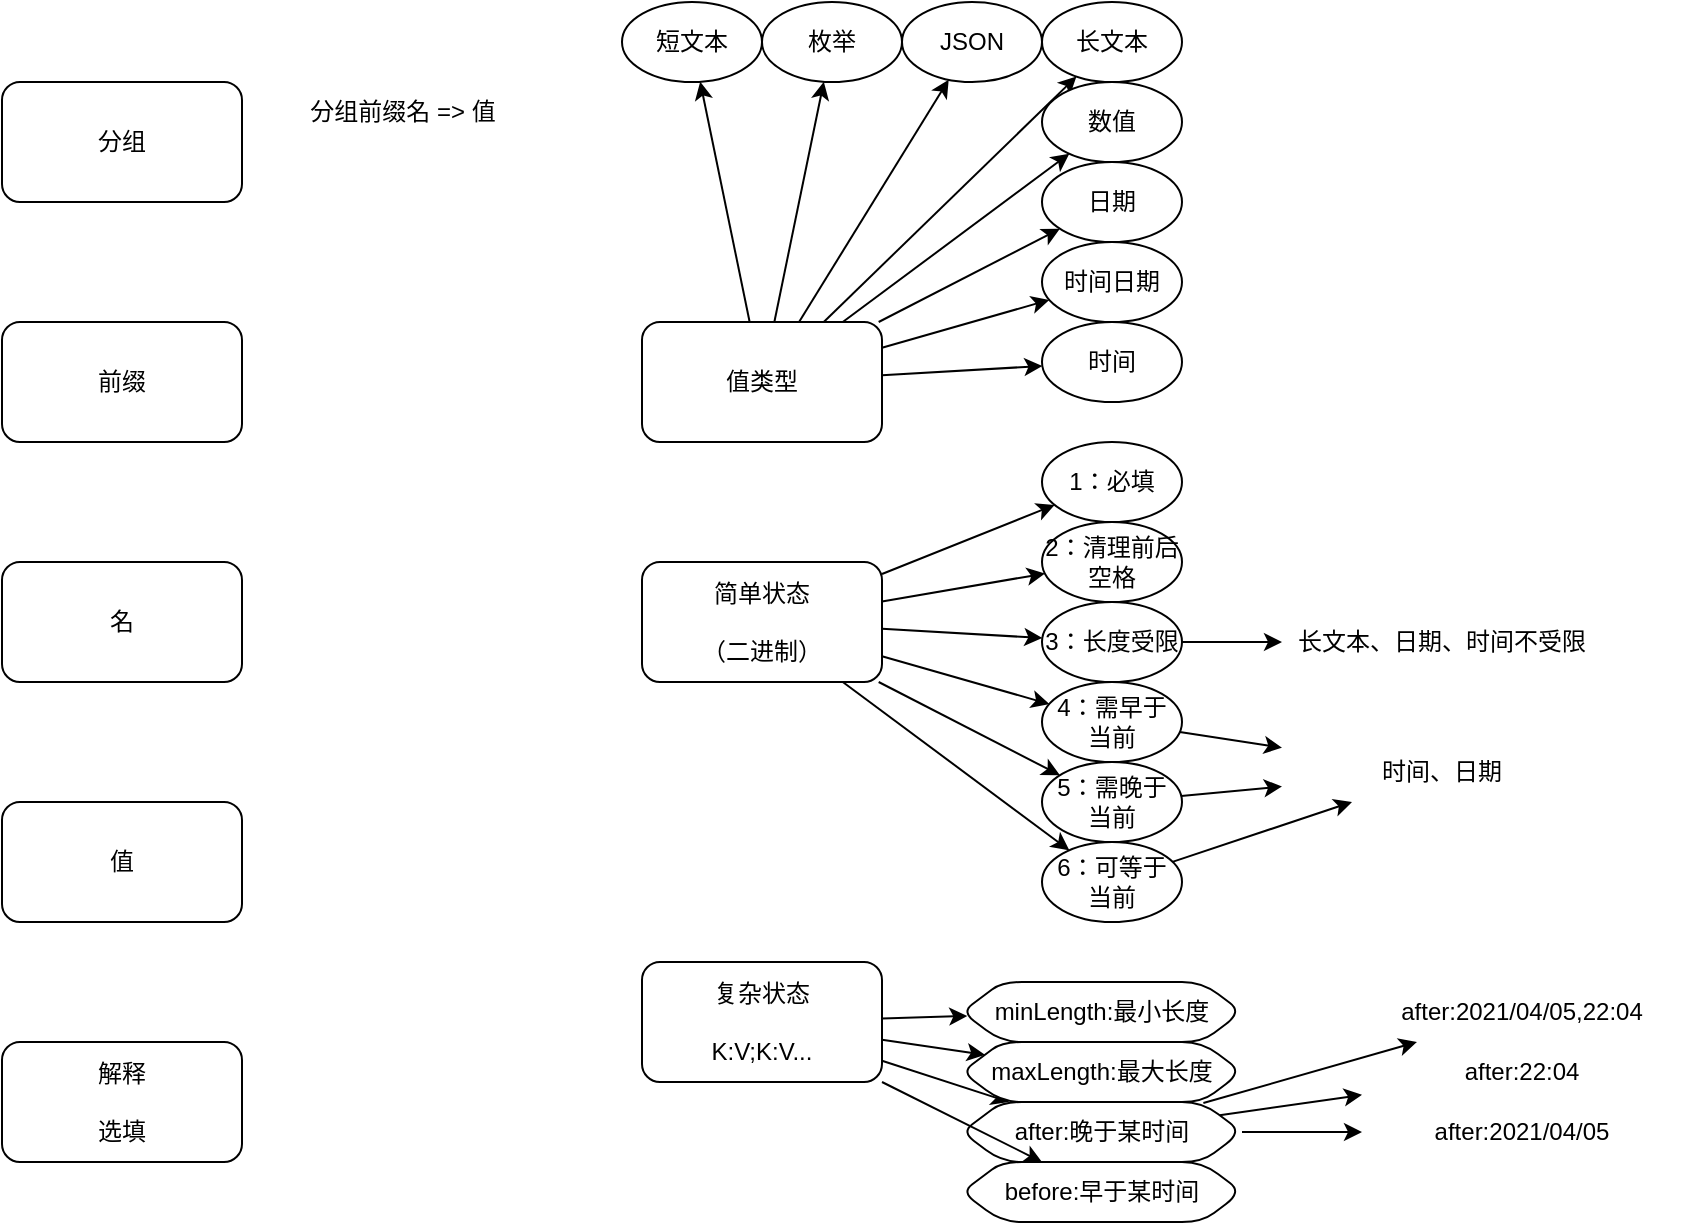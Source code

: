 <mxfile version="20.0.4" type="github">
  <diagram id="iMI9avvByJYGrVJphxww" name="配置表">
    <mxGraphModel dx="1390" dy="762" grid="1" gridSize="10" guides="1" tooltips="1" connect="1" arrows="1" fold="1" page="1" pageScale="1" pageWidth="827" pageHeight="1169" math="0" shadow="0">
      <root>
        <mxCell id="0" />
        <mxCell id="1" parent="0" />
        <mxCell id="czFrzgMa1SwxG-ueNA2U-9" style="rounded=1;orthogonalLoop=1;jettySize=auto;html=1;" edge="1" parent="1" source="czFrzgMa1SwxG-ueNA2U-1" target="czFrzgMa1SwxG-ueNA2U-8">
          <mxGeometry relative="1" as="geometry" />
        </mxCell>
        <mxCell id="czFrzgMa1SwxG-ueNA2U-11" style="rounded=1;orthogonalLoop=1;jettySize=auto;html=1;" edge="1" parent="1" source="czFrzgMa1SwxG-ueNA2U-1" target="czFrzgMa1SwxG-ueNA2U-10">
          <mxGeometry relative="1" as="geometry" />
        </mxCell>
        <mxCell id="czFrzgMa1SwxG-ueNA2U-13" style="rounded=1;orthogonalLoop=1;jettySize=auto;html=1;" edge="1" parent="1" source="czFrzgMa1SwxG-ueNA2U-1" target="czFrzgMa1SwxG-ueNA2U-12">
          <mxGeometry relative="1" as="geometry" />
        </mxCell>
        <mxCell id="czFrzgMa1SwxG-ueNA2U-15" style="rounded=1;orthogonalLoop=1;jettySize=auto;html=1;" edge="1" parent="1" source="czFrzgMa1SwxG-ueNA2U-1" target="czFrzgMa1SwxG-ueNA2U-14">
          <mxGeometry relative="1" as="geometry" />
        </mxCell>
        <mxCell id="czFrzgMa1SwxG-ueNA2U-17" style="rounded=1;orthogonalLoop=1;jettySize=auto;html=1;" edge="1" parent="1" source="czFrzgMa1SwxG-ueNA2U-1" target="czFrzgMa1SwxG-ueNA2U-16">
          <mxGeometry relative="1" as="geometry" />
        </mxCell>
        <mxCell id="czFrzgMa1SwxG-ueNA2U-20" style="rounded=1;orthogonalLoop=1;jettySize=auto;html=1;" edge="1" parent="1" source="czFrzgMa1SwxG-ueNA2U-1" target="czFrzgMa1SwxG-ueNA2U-18">
          <mxGeometry relative="1" as="geometry" />
        </mxCell>
        <mxCell id="czFrzgMa1SwxG-ueNA2U-23" style="edgeStyle=none;rounded=1;orthogonalLoop=1;jettySize=auto;html=1;elbow=vertical;" edge="1" parent="1" source="czFrzgMa1SwxG-ueNA2U-1" target="czFrzgMa1SwxG-ueNA2U-21">
          <mxGeometry relative="1" as="geometry" />
        </mxCell>
        <mxCell id="czFrzgMa1SwxG-ueNA2U-25" style="edgeStyle=none;rounded=1;orthogonalLoop=1;jettySize=auto;html=1;elbow=vertical;" edge="1" parent="1" source="czFrzgMa1SwxG-ueNA2U-1" target="czFrzgMa1SwxG-ueNA2U-24">
          <mxGeometry relative="1" as="geometry" />
        </mxCell>
        <mxCell id="czFrzgMa1SwxG-ueNA2U-1" value="值类型" style="rounded=1;whiteSpace=wrap;html=1;" vertex="1" parent="1">
          <mxGeometry x="360" y="160" width="120" height="60" as="geometry" />
        </mxCell>
        <mxCell id="czFrzgMa1SwxG-ueNA2U-2" value="分组" style="rounded=1;whiteSpace=wrap;html=1;" vertex="1" parent="1">
          <mxGeometry x="40" y="40" width="120" height="60" as="geometry" />
        </mxCell>
        <mxCell id="czFrzgMa1SwxG-ueNA2U-3" value="前缀" style="rounded=1;whiteSpace=wrap;html=1;" vertex="1" parent="1">
          <mxGeometry x="40" y="160" width="120" height="60" as="geometry" />
        </mxCell>
        <mxCell id="czFrzgMa1SwxG-ueNA2U-4" value="名" style="rounded=1;whiteSpace=wrap;html=1;" vertex="1" parent="1">
          <mxGeometry x="40" y="280" width="120" height="60" as="geometry" />
        </mxCell>
        <mxCell id="czFrzgMa1SwxG-ueNA2U-5" value="值" style="rounded=1;whiteSpace=wrap;html=1;" vertex="1" parent="1">
          <mxGeometry x="40" y="400" width="120" height="60" as="geometry" />
        </mxCell>
        <mxCell id="czFrzgMa1SwxG-ueNA2U-27" style="edgeStyle=none;rounded=1;orthogonalLoop=1;jettySize=auto;html=1;elbow=vertical;" edge="1" parent="1" source="czFrzgMa1SwxG-ueNA2U-6" target="czFrzgMa1SwxG-ueNA2U-26">
          <mxGeometry relative="1" as="geometry" />
        </mxCell>
        <mxCell id="czFrzgMa1SwxG-ueNA2U-29" style="edgeStyle=none;rounded=1;orthogonalLoop=1;jettySize=auto;html=1;elbow=vertical;" edge="1" parent="1" source="czFrzgMa1SwxG-ueNA2U-6" target="czFrzgMa1SwxG-ueNA2U-28">
          <mxGeometry relative="1" as="geometry" />
        </mxCell>
        <mxCell id="czFrzgMa1SwxG-ueNA2U-39" style="edgeStyle=none;rounded=1;orthogonalLoop=1;jettySize=auto;html=1;elbow=vertical;" edge="1" parent="1" source="czFrzgMa1SwxG-ueNA2U-6" target="czFrzgMa1SwxG-ueNA2U-38">
          <mxGeometry relative="1" as="geometry" />
        </mxCell>
        <mxCell id="czFrzgMa1SwxG-ueNA2U-51" style="edgeStyle=none;rounded=1;orthogonalLoop=1;jettySize=auto;html=1;elbow=vertical;" edge="1" parent="1" source="czFrzgMa1SwxG-ueNA2U-6" target="czFrzgMa1SwxG-ueNA2U-50">
          <mxGeometry relative="1" as="geometry" />
        </mxCell>
        <mxCell id="czFrzgMa1SwxG-ueNA2U-58" style="edgeStyle=none;rounded=1;orthogonalLoop=1;jettySize=auto;html=1;elbow=vertical;" edge="1" parent="1" source="czFrzgMa1SwxG-ueNA2U-6" target="czFrzgMa1SwxG-ueNA2U-56">
          <mxGeometry relative="1" as="geometry" />
        </mxCell>
        <mxCell id="czFrzgMa1SwxG-ueNA2U-71" style="edgeStyle=none;shape=connector;rounded=1;orthogonalLoop=1;jettySize=auto;html=1;labelBackgroundColor=default;fontFamily=Helvetica;fontSize=11;fontColor=default;endArrow=classic;strokeColor=default;elbow=vertical;" edge="1" parent="1" source="czFrzgMa1SwxG-ueNA2U-6" target="czFrzgMa1SwxG-ueNA2U-69">
          <mxGeometry relative="1" as="geometry" />
        </mxCell>
        <mxCell id="czFrzgMa1SwxG-ueNA2U-6" value="简单状态&lt;br&gt;&lt;br&gt;（二进制）" style="rounded=1;whiteSpace=wrap;html=1;" vertex="1" parent="1">
          <mxGeometry x="360" y="280" width="120" height="60" as="geometry" />
        </mxCell>
        <mxCell id="czFrzgMa1SwxG-ueNA2U-8" value="短文本" style="ellipse;whiteSpace=wrap;html=1;rounded=1;" vertex="1" parent="1">
          <mxGeometry x="350" width="70" height="40" as="geometry" />
        </mxCell>
        <mxCell id="czFrzgMa1SwxG-ueNA2U-10" value="长文本" style="ellipse;whiteSpace=wrap;html=1;rounded=1;" vertex="1" parent="1">
          <mxGeometry x="560" width="70" height="40" as="geometry" />
        </mxCell>
        <mxCell id="czFrzgMa1SwxG-ueNA2U-12" value="数值" style="ellipse;whiteSpace=wrap;html=1;rounded=1;" vertex="1" parent="1">
          <mxGeometry x="560" y="40" width="70" height="40" as="geometry" />
        </mxCell>
        <mxCell id="czFrzgMa1SwxG-ueNA2U-14" value="日期" style="ellipse;whiteSpace=wrap;html=1;rounded=1;" vertex="1" parent="1">
          <mxGeometry x="560" y="80" width="70" height="40" as="geometry" />
        </mxCell>
        <mxCell id="czFrzgMa1SwxG-ueNA2U-16" value="时间日期" style="ellipse;whiteSpace=wrap;html=1;rounded=1;" vertex="1" parent="1">
          <mxGeometry x="560" y="120" width="70" height="40" as="geometry" />
        </mxCell>
        <mxCell id="czFrzgMa1SwxG-ueNA2U-18" value="时间" style="ellipse;whiteSpace=wrap;html=1;rounded=1;" vertex="1" parent="1">
          <mxGeometry x="560" y="160" width="70" height="40" as="geometry" />
        </mxCell>
        <mxCell id="czFrzgMa1SwxG-ueNA2U-21" value="枚举" style="ellipse;whiteSpace=wrap;html=1;rounded=1;" vertex="1" parent="1">
          <mxGeometry x="420" width="70" height="40" as="geometry" />
        </mxCell>
        <mxCell id="czFrzgMa1SwxG-ueNA2U-24" value="JSON" style="ellipse;whiteSpace=wrap;html=1;rounded=1;" vertex="1" parent="1">
          <mxGeometry x="490" width="70" height="40" as="geometry" />
        </mxCell>
        <mxCell id="czFrzgMa1SwxG-ueNA2U-26" value="1：必填" style="ellipse;whiteSpace=wrap;html=1;rounded=1;" vertex="1" parent="1">
          <mxGeometry x="560" y="220" width="70" height="40" as="geometry" />
        </mxCell>
        <mxCell id="czFrzgMa1SwxG-ueNA2U-28" value="2：清理前后空格" style="ellipse;whiteSpace=wrap;html=1;rounded=1;" vertex="1" parent="1">
          <mxGeometry x="560" y="260" width="70" height="40" as="geometry" />
        </mxCell>
        <mxCell id="czFrzgMa1SwxG-ueNA2U-33" value="分组前缀名 =&amp;gt; 值" style="text;html=1;align=center;verticalAlign=middle;resizable=0;points=[];autosize=1;strokeColor=none;fillColor=none;" vertex="1" parent="1">
          <mxGeometry x="180" y="40" width="120" height="30" as="geometry" />
        </mxCell>
        <mxCell id="czFrzgMa1SwxG-ueNA2U-34" value="解释&lt;br&gt;&lt;br&gt;选填" style="rounded=1;whiteSpace=wrap;html=1;" vertex="1" parent="1">
          <mxGeometry x="40" y="520" width="120" height="60" as="geometry" />
        </mxCell>
        <mxCell id="czFrzgMa1SwxG-ueNA2U-44" style="edgeStyle=none;rounded=1;orthogonalLoop=1;jettySize=auto;html=1;elbow=vertical;" edge="1" parent="1" source="czFrzgMa1SwxG-ueNA2U-35" target="czFrzgMa1SwxG-ueNA2U-46">
          <mxGeometry relative="1" as="geometry">
            <mxPoint x="535" y="510" as="targetPoint" />
          </mxGeometry>
        </mxCell>
        <mxCell id="czFrzgMa1SwxG-ueNA2U-48" style="edgeStyle=none;rounded=1;orthogonalLoop=1;jettySize=auto;html=1;elbow=vertical;" edge="1" parent="1" source="czFrzgMa1SwxG-ueNA2U-35" target="czFrzgMa1SwxG-ueNA2U-47">
          <mxGeometry relative="1" as="geometry" />
        </mxCell>
        <mxCell id="czFrzgMa1SwxG-ueNA2U-65" style="edgeStyle=none;rounded=1;orthogonalLoop=1;jettySize=auto;html=1;elbow=vertical;" edge="1" parent="1" source="czFrzgMa1SwxG-ueNA2U-35" target="czFrzgMa1SwxG-ueNA2U-49">
          <mxGeometry relative="1" as="geometry" />
        </mxCell>
        <mxCell id="czFrzgMa1SwxG-ueNA2U-35" value="复杂状态&lt;br&gt;&lt;br&gt;K:V;K:V..." style="rounded=1;whiteSpace=wrap;html=1;" vertex="1" parent="1">
          <mxGeometry x="360" y="480" width="120" height="60" as="geometry" />
        </mxCell>
        <mxCell id="czFrzgMa1SwxG-ueNA2U-42" style="edgeStyle=none;rounded=1;orthogonalLoop=1;jettySize=auto;html=1;elbow=vertical;" edge="1" parent="1" source="czFrzgMa1SwxG-ueNA2U-38" target="czFrzgMa1SwxG-ueNA2U-41">
          <mxGeometry relative="1" as="geometry" />
        </mxCell>
        <mxCell id="czFrzgMa1SwxG-ueNA2U-38" value="3：长度受限" style="ellipse;whiteSpace=wrap;html=1;rounded=1;" vertex="1" parent="1">
          <mxGeometry x="560" y="300" width="70" height="40" as="geometry" />
        </mxCell>
        <mxCell id="czFrzgMa1SwxG-ueNA2U-41" value="长文本、日期、时间不受限" style="text;html=1;strokeColor=none;fillColor=none;align=center;verticalAlign=middle;whiteSpace=wrap;rounded=0;" vertex="1" parent="1">
          <mxGeometry x="680" y="305" width="160" height="30" as="geometry" />
        </mxCell>
        <mxCell id="czFrzgMa1SwxG-ueNA2U-46" value="maxLength:最大长度" style="shape=hexagon;perimeter=hexagonPerimeter2;whiteSpace=wrap;html=1;fixedSize=1;rounded=1;" vertex="1" parent="1">
          <mxGeometry x="520" y="520" width="140" height="30" as="geometry" />
        </mxCell>
        <mxCell id="czFrzgMa1SwxG-ueNA2U-47" value="minLength:最小长度" style="shape=hexagon;perimeter=hexagonPerimeter2;whiteSpace=wrap;html=1;fixedSize=1;rounded=1;" vertex="1" parent="1">
          <mxGeometry x="520" y="490" width="140" height="30" as="geometry" />
        </mxCell>
        <mxCell id="czFrzgMa1SwxG-ueNA2U-60" style="edgeStyle=none;rounded=1;orthogonalLoop=1;jettySize=auto;html=1;elbow=vertical;" edge="1" parent="1" source="czFrzgMa1SwxG-ueNA2U-49" target="czFrzgMa1SwxG-ueNA2U-59">
          <mxGeometry relative="1" as="geometry" />
        </mxCell>
        <mxCell id="czFrzgMa1SwxG-ueNA2U-62" style="edgeStyle=none;rounded=1;orthogonalLoop=1;jettySize=auto;html=1;elbow=vertical;" edge="1" parent="1" source="czFrzgMa1SwxG-ueNA2U-49" target="czFrzgMa1SwxG-ueNA2U-61">
          <mxGeometry relative="1" as="geometry" />
        </mxCell>
        <mxCell id="czFrzgMa1SwxG-ueNA2U-64" style="edgeStyle=none;rounded=1;orthogonalLoop=1;jettySize=auto;html=1;elbow=vertical;" edge="1" parent="1" source="czFrzgMa1SwxG-ueNA2U-49" target="czFrzgMa1SwxG-ueNA2U-63">
          <mxGeometry relative="1" as="geometry" />
        </mxCell>
        <mxCell id="czFrzgMa1SwxG-ueNA2U-49" value="after:晚于某时间" style="shape=hexagon;perimeter=hexagonPerimeter2;whiteSpace=wrap;html=1;fixedSize=1;rounded=1;" vertex="1" parent="1">
          <mxGeometry x="520" y="550" width="140" height="30" as="geometry" />
        </mxCell>
        <mxCell id="czFrzgMa1SwxG-ueNA2U-53" value="" style="edgeStyle=none;rounded=1;orthogonalLoop=1;jettySize=auto;html=1;elbow=vertical;" edge="1" parent="1" source="czFrzgMa1SwxG-ueNA2U-50" target="czFrzgMa1SwxG-ueNA2U-52">
          <mxGeometry relative="1" as="geometry" />
        </mxCell>
        <mxCell id="czFrzgMa1SwxG-ueNA2U-50" value="4：需早于&lt;br&gt;当前" style="ellipse;whiteSpace=wrap;html=1;rounded=1;" vertex="1" parent="1">
          <mxGeometry x="560" y="340" width="70" height="40" as="geometry" />
        </mxCell>
        <mxCell id="czFrzgMa1SwxG-ueNA2U-52" value="时间、日期" style="text;html=1;strokeColor=none;fillColor=none;align=center;verticalAlign=middle;whiteSpace=wrap;rounded=0;" vertex="1" parent="1">
          <mxGeometry x="680" y="370" width="160" height="30" as="geometry" />
        </mxCell>
        <mxCell id="czFrzgMa1SwxG-ueNA2U-55" value="" style="edgeStyle=none;rounded=1;orthogonalLoop=1;jettySize=auto;html=1;elbow=vertical;" edge="1" source="czFrzgMa1SwxG-ueNA2U-56" target="czFrzgMa1SwxG-ueNA2U-52" parent="1">
          <mxGeometry relative="1" as="geometry">
            <mxPoint x="680" y="400" as="targetPoint" />
          </mxGeometry>
        </mxCell>
        <mxCell id="czFrzgMa1SwxG-ueNA2U-56" value="5：需晚于&lt;br&gt;当前" style="ellipse;whiteSpace=wrap;html=1;rounded=1;" vertex="1" parent="1">
          <mxGeometry x="560" y="380" width="70" height="40" as="geometry" />
        </mxCell>
        <mxCell id="czFrzgMa1SwxG-ueNA2U-59" value="after:2021/04/05,22:04" style="text;html=1;strokeColor=none;fillColor=none;align=center;verticalAlign=middle;whiteSpace=wrap;rounded=0;" vertex="1" parent="1">
          <mxGeometry x="720" y="490" width="160" height="30" as="geometry" />
        </mxCell>
        <mxCell id="czFrzgMa1SwxG-ueNA2U-61" value="after:22:04" style="text;html=1;strokeColor=none;fillColor=none;align=center;verticalAlign=middle;whiteSpace=wrap;rounded=0;" vertex="1" parent="1">
          <mxGeometry x="720" y="520" width="160" height="30" as="geometry" />
        </mxCell>
        <mxCell id="czFrzgMa1SwxG-ueNA2U-63" value="after:2021/04/05" style="text;html=1;strokeColor=none;fillColor=none;align=center;verticalAlign=middle;whiteSpace=wrap;rounded=0;" vertex="1" parent="1">
          <mxGeometry x="720" y="550" width="160" height="30" as="geometry" />
        </mxCell>
        <mxCell id="czFrzgMa1SwxG-ueNA2U-66" value="before:早于某时间" style="shape=hexagon;perimeter=hexagonPerimeter2;whiteSpace=wrap;html=1;fixedSize=1;rounded=1;" vertex="1" parent="1">
          <mxGeometry x="520" y="580" width="140" height="30" as="geometry" />
        </mxCell>
        <mxCell id="czFrzgMa1SwxG-ueNA2U-67" style="edgeStyle=none;rounded=1;orthogonalLoop=1;jettySize=auto;html=1;elbow=vertical;" edge="1" parent="1" source="czFrzgMa1SwxG-ueNA2U-35" target="czFrzgMa1SwxG-ueNA2U-66">
          <mxGeometry relative="1" as="geometry" />
        </mxCell>
        <mxCell id="czFrzgMa1SwxG-ueNA2U-70" style="edgeStyle=none;shape=connector;rounded=1;orthogonalLoop=1;jettySize=auto;html=1;labelBackgroundColor=default;fontFamily=Helvetica;fontSize=11;fontColor=default;endArrow=classic;strokeColor=default;elbow=vertical;" edge="1" parent="1" source="czFrzgMa1SwxG-ueNA2U-69" target="czFrzgMa1SwxG-ueNA2U-52">
          <mxGeometry relative="1" as="geometry" />
        </mxCell>
        <mxCell id="czFrzgMa1SwxG-ueNA2U-69" value="6：可等于&lt;br&gt;当前" style="ellipse;whiteSpace=wrap;html=1;rounded=1;" vertex="1" parent="1">
          <mxGeometry x="560" y="420" width="70" height="40" as="geometry" />
        </mxCell>
      </root>
    </mxGraphModel>
  </diagram>
</mxfile>
